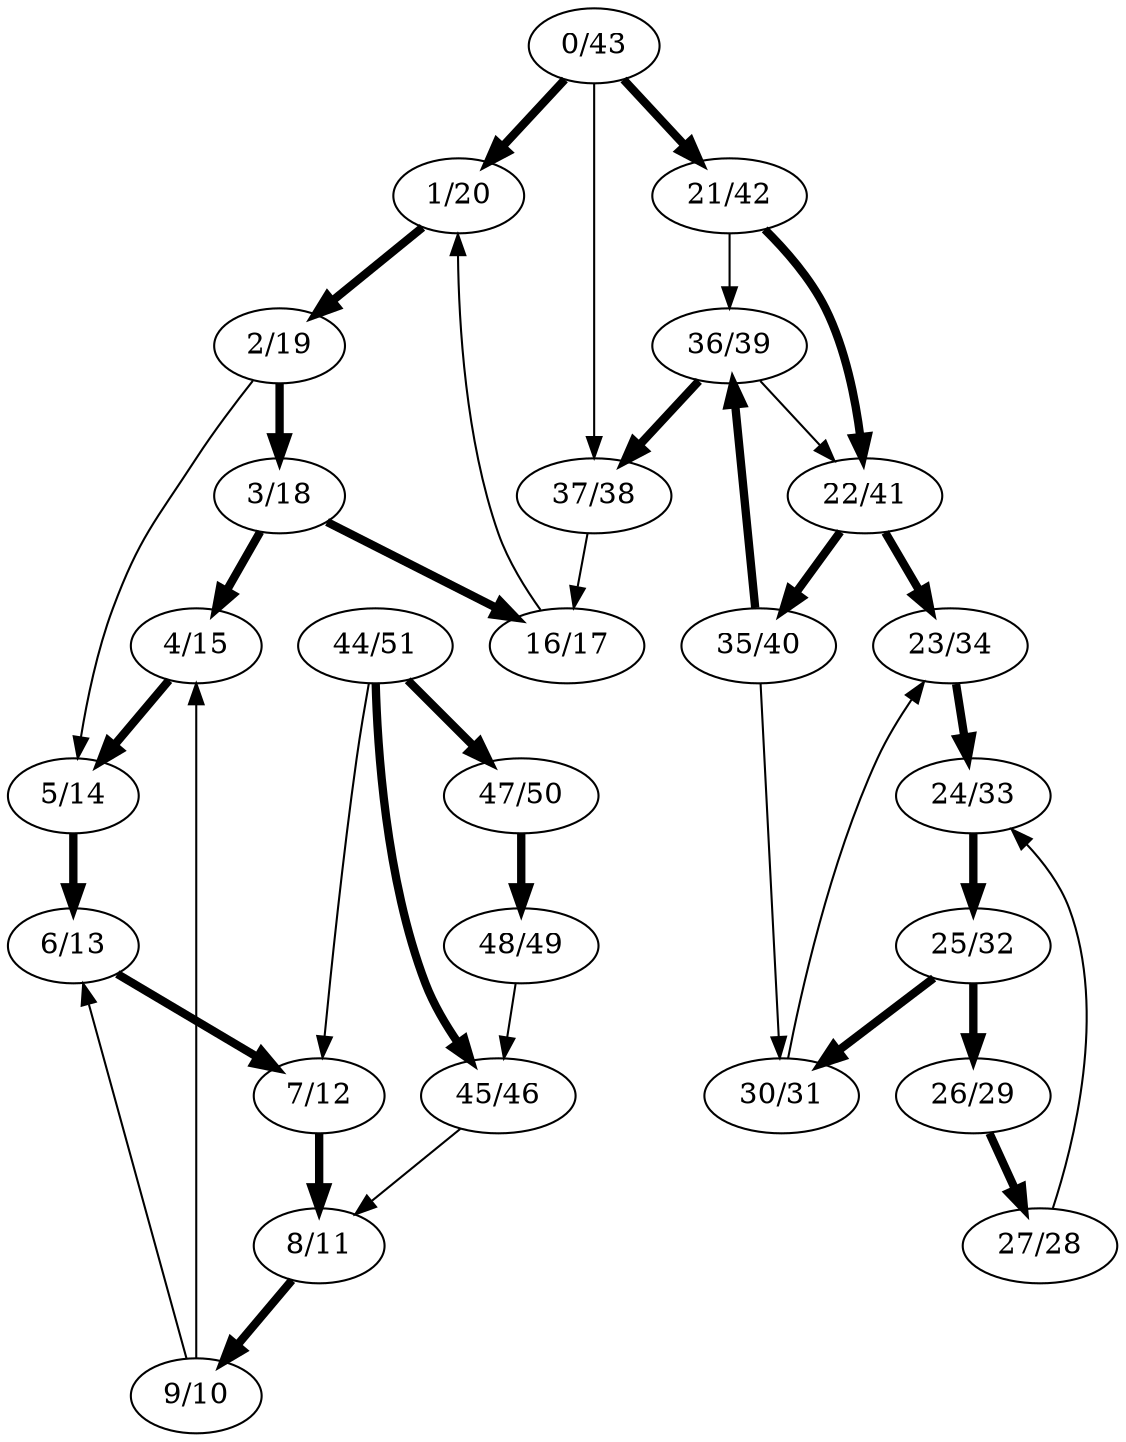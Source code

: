 digraph ex2_2 {	H [ label="0/43"];
	H -> G[ penwidth=4];
	H -> I[ penwidth=4];
	H -> U[];
	B [ label="44/51"];
	B -> O[ penwidth=4];
	B -> A[ penwidth=4];
	B -> C[];
	Y [ label="25/32"];
	Y -> Z[ penwidth=4];
	Y -> X[ penwidth=4];
	G [ label="1/20"];
	G -> F[ penwidth=4];
	F [ label="2/19"];
	F -> S[ penwidth=4];
	F -> E[];
	N [ label="48/49"];
	N -> O[];
	V [ label="36/39"];
	V -> U[ penwidth=4];
	V -> J[];
	K [ label="23/34"];
	K -> L[ penwidth=4];
	L [ label="24/33"];
	L -> Y[ penwidth=4];
	A [ label="47/50"];
	A -> N[ penwidth=4];
	M [ label="27/28"];
	M -> L[];
	J [ label="22/41"];
	J -> K[ penwidth=4];
	J -> W[ penwidth=4];
	D [ label="6/13"];
	D -> C[ penwidth=4];
	W [ label="35/40"];
	W -> V[ penwidth=4];
	W -> X[];
	Q [ label="9/10"];
	Q -> R[];
	Q -> D[];
	E [ label="5/14"];
	E -> D[ penwidth=4];
	O [ label="45/46"];
	O -> P[];
	Z [ label="26/29"];
	Z -> M[ penwidth=4];
	P [ label="8/11"];
	P -> Q[ penwidth=4];
	C [ label="7/12"];
	C -> P[ penwidth=4];
	I [ label="21/42"];
	I -> J[ penwidth=4];
	I -> V[];
	T [ label="16/17"];
	T -> G[];
	R [ label="4/15"];
	R -> E[ penwidth=4];
	U [ label="37/38"];
	U -> T[];
	X [ label="30/31"];
	X -> K[];
	S [ label="3/18"];
	S -> R[ penwidth=4];
	S -> T[ penwidth=4];
}